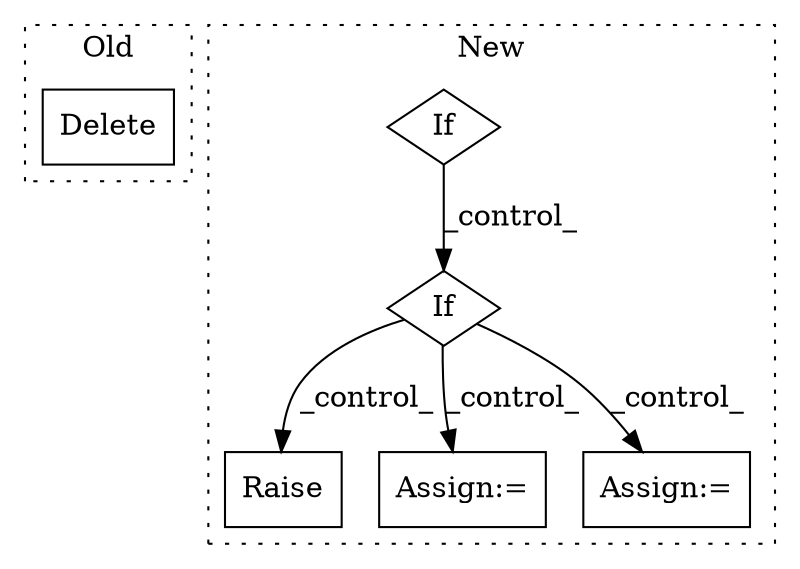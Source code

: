 digraph G {
subgraph cluster0 {
1 [label="Delete" a="101" s="17870" l="24" shape="box"];
label = "Old";
style="dotted";
}
subgraph cluster1 {
2 [label="Raise" a="91" s="18232" l="6" shape="box"];
3 [label="If" a="96" s="17772" l="3" shape="diamond"];
4 [label="Assign:=" a="68" s="18075" l="3" shape="box"];
5 [label="If" a="96" s="17970" l="0" shape="diamond"];
6 [label="Assign:=" a="68" s="18114" l="3" shape="box"];
label = "New";
style="dotted";
}
3 -> 5 [label="_control_"];
5 -> 2 [label="_control_"];
5 -> 6 [label="_control_"];
5 -> 4 [label="_control_"];
}